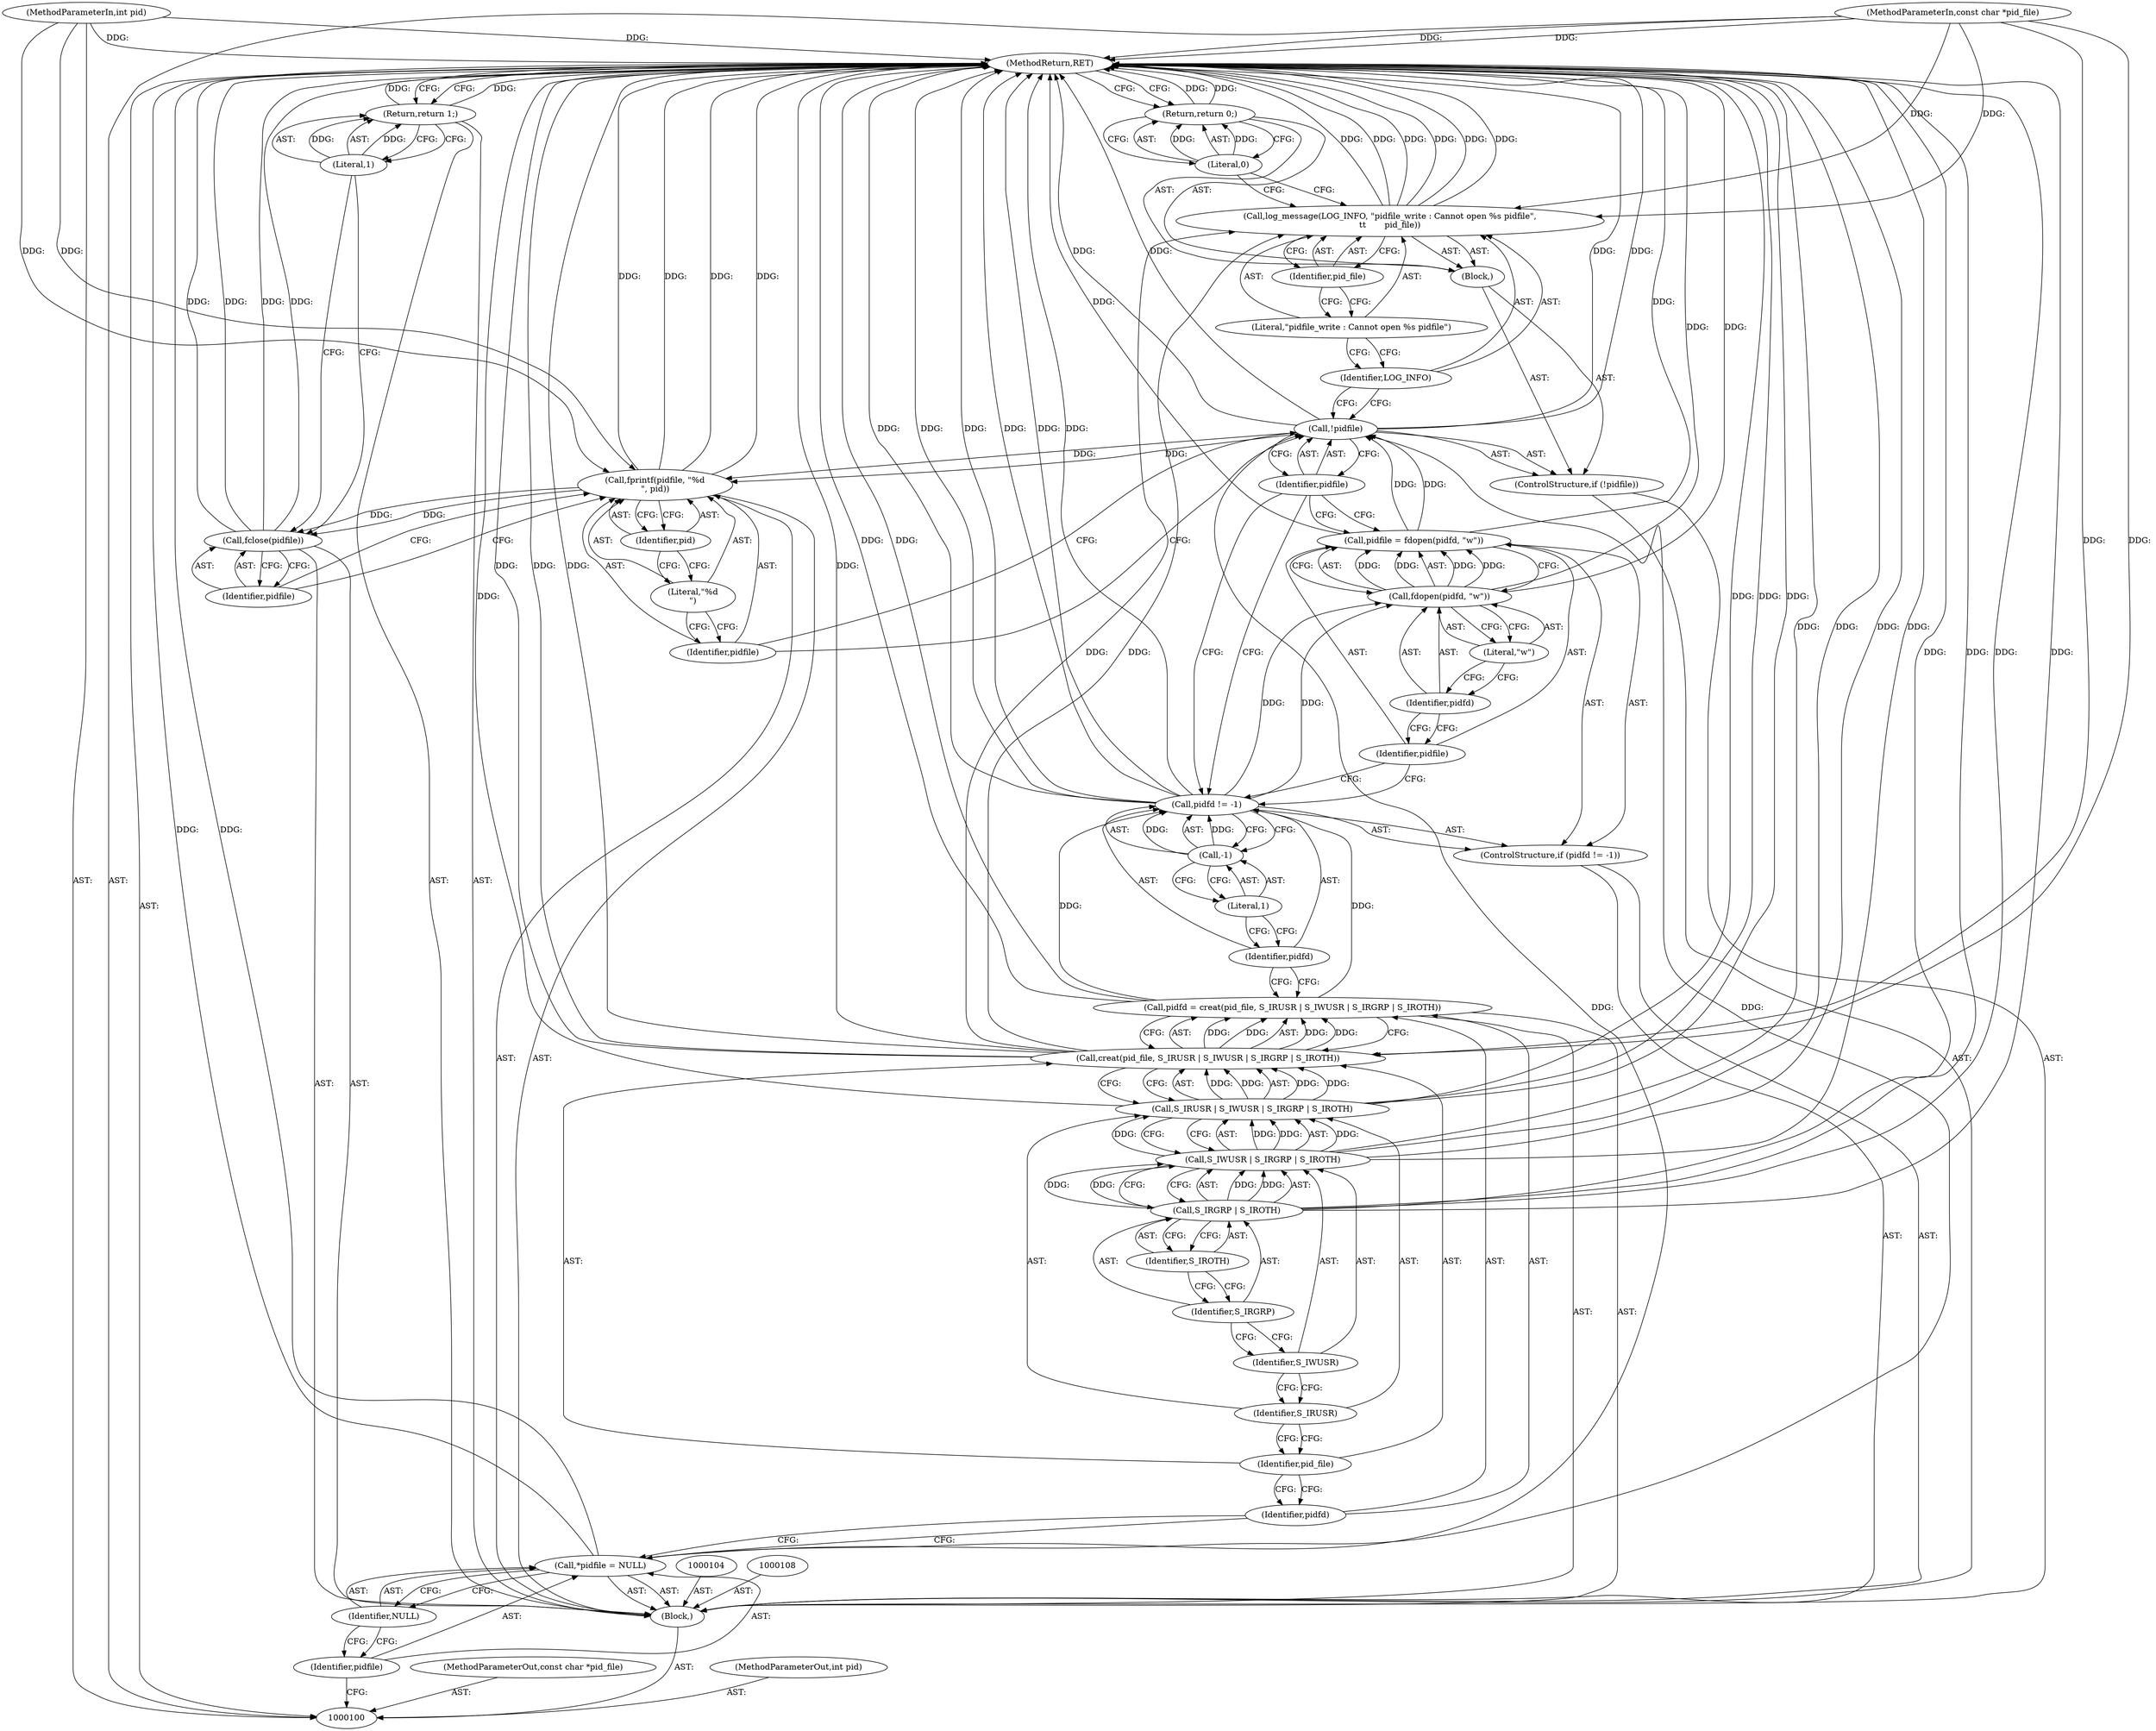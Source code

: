 digraph "1_keepalived_04f2d32871bb3b11d7dc024039952f2fe2750306_0" {
"1000148" [label="(MethodReturn,RET)"];
"1000101" [label="(MethodParameterIn,const char *pid_file)"];
"1000205" [label="(MethodParameterOut,const char *pid_file)"];
"1000102" [label="(MethodParameterIn,int pid)"];
"1000206" [label="(MethodParameterOut,int pid)"];
"1000137" [label="(Identifier,pid_file)"];
"1000138" [label="(Return,return 0;)"];
"1000139" [label="(Literal,0)"];
"1000140" [label="(Call,fprintf(pidfile, \"%d\n\", pid))"];
"1000142" [label="(Literal,\"%d\n\")"];
"1000143" [label="(Identifier,pid)"];
"1000141" [label="(Identifier,pidfile)"];
"1000144" [label="(Call,fclose(pidfile))"];
"1000145" [label="(Identifier,pidfile)"];
"1000146" [label="(Return,return 1;)"];
"1000147" [label="(Literal,1)"];
"1000103" [label="(Block,)"];
"1000107" [label="(Identifier,NULL)"];
"1000105" [label="(Call,*pidfile = NULL)"];
"1000106" [label="(Identifier,pidfile)"];
"1000111" [label="(Call,creat(pid_file, S_IRUSR | S_IWUSR | S_IRGRP | S_IROTH))"];
"1000112" [label="(Identifier,pid_file)"];
"1000113" [label="(Call,S_IRUSR | S_IWUSR | S_IRGRP | S_IROTH)"];
"1000114" [label="(Identifier,S_IRUSR)"];
"1000115" [label="(Call,S_IWUSR | S_IRGRP | S_IROTH)"];
"1000116" [label="(Identifier,S_IWUSR)"];
"1000117" [label="(Call,S_IRGRP | S_IROTH)"];
"1000118" [label="(Identifier,S_IRGRP)"];
"1000109" [label="(Call,pidfd = creat(pid_file, S_IRUSR | S_IWUSR | S_IRGRP | S_IROTH))"];
"1000110" [label="(Identifier,pidfd)"];
"1000119" [label="(Identifier,S_IROTH)"];
"1000123" [label="(Call,-1)"];
"1000124" [label="(Literal,1)"];
"1000125" [label="(Call,pidfile = fdopen(pidfd, \"w\"))"];
"1000126" [label="(Identifier,pidfile)"];
"1000120" [label="(ControlStructure,if (pidfd != -1))"];
"1000127" [label="(Call,fdopen(pidfd, \"w\"))"];
"1000128" [label="(Identifier,pidfd)"];
"1000129" [label="(Literal,\"w\")"];
"1000121" [label="(Call,pidfd != -1)"];
"1000122" [label="(Identifier,pidfd)"];
"1000130" [label="(ControlStructure,if (!pidfile))"];
"1000133" [label="(Block,)"];
"1000131" [label="(Call,!pidfile)"];
"1000132" [label="(Identifier,pidfile)"];
"1000135" [label="(Identifier,LOG_INFO)"];
"1000134" [label="(Call,log_message(LOG_INFO, \"pidfile_write : Cannot open %s pidfile\",\n\t\t       pid_file))"];
"1000136" [label="(Literal,\"pidfile_write : Cannot open %s pidfile\")"];
"1000148" -> "1000100"  [label="AST: "];
"1000148" -> "1000138"  [label="CFG: "];
"1000148" -> "1000146"  [label="CFG: "];
"1000146" -> "1000148"  [label="DDG: "];
"1000115" -> "1000148"  [label="DDG: "];
"1000115" -> "1000148"  [label="DDG: "];
"1000105" -> "1000148"  [label="DDG: "];
"1000113" -> "1000148"  [label="DDG: "];
"1000113" -> "1000148"  [label="DDG: "];
"1000140" -> "1000148"  [label="DDG: "];
"1000140" -> "1000148"  [label="DDG: "];
"1000125" -> "1000148"  [label="DDG: "];
"1000117" -> "1000148"  [label="DDG: "];
"1000117" -> "1000148"  [label="DDG: "];
"1000127" -> "1000148"  [label="DDG: "];
"1000131" -> "1000148"  [label="DDG: "];
"1000131" -> "1000148"  [label="DDG: "];
"1000121" -> "1000148"  [label="DDG: "];
"1000121" -> "1000148"  [label="DDG: "];
"1000121" -> "1000148"  [label="DDG: "];
"1000144" -> "1000148"  [label="DDG: "];
"1000144" -> "1000148"  [label="DDG: "];
"1000134" -> "1000148"  [label="DDG: "];
"1000134" -> "1000148"  [label="DDG: "];
"1000134" -> "1000148"  [label="DDG: "];
"1000102" -> "1000148"  [label="DDG: "];
"1000111" -> "1000148"  [label="DDG: "];
"1000111" -> "1000148"  [label="DDG: "];
"1000101" -> "1000148"  [label="DDG: "];
"1000109" -> "1000148"  [label="DDG: "];
"1000138" -> "1000148"  [label="DDG: "];
"1000101" -> "1000100"  [label="AST: "];
"1000101" -> "1000148"  [label="DDG: "];
"1000101" -> "1000111"  [label="DDG: "];
"1000101" -> "1000134"  [label="DDG: "];
"1000205" -> "1000100"  [label="AST: "];
"1000102" -> "1000100"  [label="AST: "];
"1000102" -> "1000148"  [label="DDG: "];
"1000102" -> "1000140"  [label="DDG: "];
"1000206" -> "1000100"  [label="AST: "];
"1000137" -> "1000134"  [label="AST: "];
"1000137" -> "1000136"  [label="CFG: "];
"1000134" -> "1000137"  [label="CFG: "];
"1000138" -> "1000133"  [label="AST: "];
"1000138" -> "1000139"  [label="CFG: "];
"1000139" -> "1000138"  [label="AST: "];
"1000148" -> "1000138"  [label="CFG: "];
"1000138" -> "1000148"  [label="DDG: "];
"1000139" -> "1000138"  [label="DDG: "];
"1000139" -> "1000138"  [label="AST: "];
"1000139" -> "1000134"  [label="CFG: "];
"1000138" -> "1000139"  [label="CFG: "];
"1000139" -> "1000138"  [label="DDG: "];
"1000140" -> "1000103"  [label="AST: "];
"1000140" -> "1000143"  [label="CFG: "];
"1000141" -> "1000140"  [label="AST: "];
"1000142" -> "1000140"  [label="AST: "];
"1000143" -> "1000140"  [label="AST: "];
"1000145" -> "1000140"  [label="CFG: "];
"1000140" -> "1000148"  [label="DDG: "];
"1000140" -> "1000148"  [label="DDG: "];
"1000131" -> "1000140"  [label="DDG: "];
"1000102" -> "1000140"  [label="DDG: "];
"1000140" -> "1000144"  [label="DDG: "];
"1000142" -> "1000140"  [label="AST: "];
"1000142" -> "1000141"  [label="CFG: "];
"1000143" -> "1000142"  [label="CFG: "];
"1000143" -> "1000140"  [label="AST: "];
"1000143" -> "1000142"  [label="CFG: "];
"1000140" -> "1000143"  [label="CFG: "];
"1000141" -> "1000140"  [label="AST: "];
"1000141" -> "1000131"  [label="CFG: "];
"1000142" -> "1000141"  [label="CFG: "];
"1000144" -> "1000103"  [label="AST: "];
"1000144" -> "1000145"  [label="CFG: "];
"1000145" -> "1000144"  [label="AST: "];
"1000147" -> "1000144"  [label="CFG: "];
"1000144" -> "1000148"  [label="DDG: "];
"1000144" -> "1000148"  [label="DDG: "];
"1000140" -> "1000144"  [label="DDG: "];
"1000145" -> "1000144"  [label="AST: "];
"1000145" -> "1000140"  [label="CFG: "];
"1000144" -> "1000145"  [label="CFG: "];
"1000146" -> "1000103"  [label="AST: "];
"1000146" -> "1000147"  [label="CFG: "];
"1000147" -> "1000146"  [label="AST: "];
"1000148" -> "1000146"  [label="CFG: "];
"1000146" -> "1000148"  [label="DDG: "];
"1000147" -> "1000146"  [label="DDG: "];
"1000147" -> "1000146"  [label="AST: "];
"1000147" -> "1000144"  [label="CFG: "];
"1000146" -> "1000147"  [label="CFG: "];
"1000147" -> "1000146"  [label="DDG: "];
"1000103" -> "1000100"  [label="AST: "];
"1000104" -> "1000103"  [label="AST: "];
"1000105" -> "1000103"  [label="AST: "];
"1000108" -> "1000103"  [label="AST: "];
"1000109" -> "1000103"  [label="AST: "];
"1000120" -> "1000103"  [label="AST: "];
"1000130" -> "1000103"  [label="AST: "];
"1000140" -> "1000103"  [label="AST: "];
"1000144" -> "1000103"  [label="AST: "];
"1000146" -> "1000103"  [label="AST: "];
"1000107" -> "1000105"  [label="AST: "];
"1000107" -> "1000106"  [label="CFG: "];
"1000105" -> "1000107"  [label="CFG: "];
"1000105" -> "1000103"  [label="AST: "];
"1000105" -> "1000107"  [label="CFG: "];
"1000106" -> "1000105"  [label="AST: "];
"1000107" -> "1000105"  [label="AST: "];
"1000110" -> "1000105"  [label="CFG: "];
"1000105" -> "1000148"  [label="DDG: "];
"1000105" -> "1000131"  [label="DDG: "];
"1000106" -> "1000105"  [label="AST: "];
"1000106" -> "1000100"  [label="CFG: "];
"1000107" -> "1000106"  [label="CFG: "];
"1000111" -> "1000109"  [label="AST: "];
"1000111" -> "1000113"  [label="CFG: "];
"1000112" -> "1000111"  [label="AST: "];
"1000113" -> "1000111"  [label="AST: "];
"1000109" -> "1000111"  [label="CFG: "];
"1000111" -> "1000148"  [label="DDG: "];
"1000111" -> "1000148"  [label="DDG: "];
"1000111" -> "1000109"  [label="DDG: "];
"1000111" -> "1000109"  [label="DDG: "];
"1000101" -> "1000111"  [label="DDG: "];
"1000113" -> "1000111"  [label="DDG: "];
"1000113" -> "1000111"  [label="DDG: "];
"1000111" -> "1000134"  [label="DDG: "];
"1000112" -> "1000111"  [label="AST: "];
"1000112" -> "1000110"  [label="CFG: "];
"1000114" -> "1000112"  [label="CFG: "];
"1000113" -> "1000111"  [label="AST: "];
"1000113" -> "1000115"  [label="CFG: "];
"1000114" -> "1000113"  [label="AST: "];
"1000115" -> "1000113"  [label="AST: "];
"1000111" -> "1000113"  [label="CFG: "];
"1000113" -> "1000148"  [label="DDG: "];
"1000113" -> "1000148"  [label="DDG: "];
"1000113" -> "1000111"  [label="DDG: "];
"1000113" -> "1000111"  [label="DDG: "];
"1000115" -> "1000113"  [label="DDG: "];
"1000115" -> "1000113"  [label="DDG: "];
"1000114" -> "1000113"  [label="AST: "];
"1000114" -> "1000112"  [label="CFG: "];
"1000116" -> "1000114"  [label="CFG: "];
"1000115" -> "1000113"  [label="AST: "];
"1000115" -> "1000117"  [label="CFG: "];
"1000116" -> "1000115"  [label="AST: "];
"1000117" -> "1000115"  [label="AST: "];
"1000113" -> "1000115"  [label="CFG: "];
"1000115" -> "1000148"  [label="DDG: "];
"1000115" -> "1000148"  [label="DDG: "];
"1000115" -> "1000113"  [label="DDG: "];
"1000115" -> "1000113"  [label="DDG: "];
"1000117" -> "1000115"  [label="DDG: "];
"1000117" -> "1000115"  [label="DDG: "];
"1000116" -> "1000115"  [label="AST: "];
"1000116" -> "1000114"  [label="CFG: "];
"1000118" -> "1000116"  [label="CFG: "];
"1000117" -> "1000115"  [label="AST: "];
"1000117" -> "1000119"  [label="CFG: "];
"1000118" -> "1000117"  [label="AST: "];
"1000119" -> "1000117"  [label="AST: "];
"1000115" -> "1000117"  [label="CFG: "];
"1000117" -> "1000148"  [label="DDG: "];
"1000117" -> "1000148"  [label="DDG: "];
"1000117" -> "1000115"  [label="DDG: "];
"1000117" -> "1000115"  [label="DDG: "];
"1000118" -> "1000117"  [label="AST: "];
"1000118" -> "1000116"  [label="CFG: "];
"1000119" -> "1000118"  [label="CFG: "];
"1000109" -> "1000103"  [label="AST: "];
"1000109" -> "1000111"  [label="CFG: "];
"1000110" -> "1000109"  [label="AST: "];
"1000111" -> "1000109"  [label="AST: "];
"1000122" -> "1000109"  [label="CFG: "];
"1000109" -> "1000148"  [label="DDG: "];
"1000111" -> "1000109"  [label="DDG: "];
"1000111" -> "1000109"  [label="DDG: "];
"1000109" -> "1000121"  [label="DDG: "];
"1000110" -> "1000109"  [label="AST: "];
"1000110" -> "1000105"  [label="CFG: "];
"1000112" -> "1000110"  [label="CFG: "];
"1000119" -> "1000117"  [label="AST: "];
"1000119" -> "1000118"  [label="CFG: "];
"1000117" -> "1000119"  [label="CFG: "];
"1000123" -> "1000121"  [label="AST: "];
"1000123" -> "1000124"  [label="CFG: "];
"1000124" -> "1000123"  [label="AST: "];
"1000121" -> "1000123"  [label="CFG: "];
"1000123" -> "1000121"  [label="DDG: "];
"1000124" -> "1000123"  [label="AST: "];
"1000124" -> "1000122"  [label="CFG: "];
"1000123" -> "1000124"  [label="CFG: "];
"1000125" -> "1000120"  [label="AST: "];
"1000125" -> "1000127"  [label="CFG: "];
"1000126" -> "1000125"  [label="AST: "];
"1000127" -> "1000125"  [label="AST: "];
"1000132" -> "1000125"  [label="CFG: "];
"1000125" -> "1000148"  [label="DDG: "];
"1000127" -> "1000125"  [label="DDG: "];
"1000127" -> "1000125"  [label="DDG: "];
"1000125" -> "1000131"  [label="DDG: "];
"1000126" -> "1000125"  [label="AST: "];
"1000126" -> "1000121"  [label="CFG: "];
"1000128" -> "1000126"  [label="CFG: "];
"1000120" -> "1000103"  [label="AST: "];
"1000121" -> "1000120"  [label="AST: "];
"1000125" -> "1000120"  [label="AST: "];
"1000127" -> "1000125"  [label="AST: "];
"1000127" -> "1000129"  [label="CFG: "];
"1000128" -> "1000127"  [label="AST: "];
"1000129" -> "1000127"  [label="AST: "];
"1000125" -> "1000127"  [label="CFG: "];
"1000127" -> "1000148"  [label="DDG: "];
"1000127" -> "1000125"  [label="DDG: "];
"1000127" -> "1000125"  [label="DDG: "];
"1000121" -> "1000127"  [label="DDG: "];
"1000128" -> "1000127"  [label="AST: "];
"1000128" -> "1000126"  [label="CFG: "];
"1000129" -> "1000128"  [label="CFG: "];
"1000129" -> "1000127"  [label="AST: "];
"1000129" -> "1000128"  [label="CFG: "];
"1000127" -> "1000129"  [label="CFG: "];
"1000121" -> "1000120"  [label="AST: "];
"1000121" -> "1000123"  [label="CFG: "];
"1000122" -> "1000121"  [label="AST: "];
"1000123" -> "1000121"  [label="AST: "];
"1000126" -> "1000121"  [label="CFG: "];
"1000132" -> "1000121"  [label="CFG: "];
"1000121" -> "1000148"  [label="DDG: "];
"1000121" -> "1000148"  [label="DDG: "];
"1000121" -> "1000148"  [label="DDG: "];
"1000109" -> "1000121"  [label="DDG: "];
"1000123" -> "1000121"  [label="DDG: "];
"1000121" -> "1000127"  [label="DDG: "];
"1000122" -> "1000121"  [label="AST: "];
"1000122" -> "1000109"  [label="CFG: "];
"1000124" -> "1000122"  [label="CFG: "];
"1000130" -> "1000103"  [label="AST: "];
"1000131" -> "1000130"  [label="AST: "];
"1000133" -> "1000130"  [label="AST: "];
"1000133" -> "1000130"  [label="AST: "];
"1000134" -> "1000133"  [label="AST: "];
"1000138" -> "1000133"  [label="AST: "];
"1000131" -> "1000130"  [label="AST: "];
"1000131" -> "1000132"  [label="CFG: "];
"1000132" -> "1000131"  [label="AST: "];
"1000135" -> "1000131"  [label="CFG: "];
"1000141" -> "1000131"  [label="CFG: "];
"1000131" -> "1000148"  [label="DDG: "];
"1000131" -> "1000148"  [label="DDG: "];
"1000125" -> "1000131"  [label="DDG: "];
"1000105" -> "1000131"  [label="DDG: "];
"1000131" -> "1000140"  [label="DDG: "];
"1000132" -> "1000131"  [label="AST: "];
"1000132" -> "1000125"  [label="CFG: "];
"1000132" -> "1000121"  [label="CFG: "];
"1000131" -> "1000132"  [label="CFG: "];
"1000135" -> "1000134"  [label="AST: "];
"1000135" -> "1000131"  [label="CFG: "];
"1000136" -> "1000135"  [label="CFG: "];
"1000134" -> "1000133"  [label="AST: "];
"1000134" -> "1000137"  [label="CFG: "];
"1000135" -> "1000134"  [label="AST: "];
"1000136" -> "1000134"  [label="AST: "];
"1000137" -> "1000134"  [label="AST: "];
"1000139" -> "1000134"  [label="CFG: "];
"1000134" -> "1000148"  [label="DDG: "];
"1000134" -> "1000148"  [label="DDG: "];
"1000134" -> "1000148"  [label="DDG: "];
"1000111" -> "1000134"  [label="DDG: "];
"1000101" -> "1000134"  [label="DDG: "];
"1000136" -> "1000134"  [label="AST: "];
"1000136" -> "1000135"  [label="CFG: "];
"1000137" -> "1000136"  [label="CFG: "];
}
